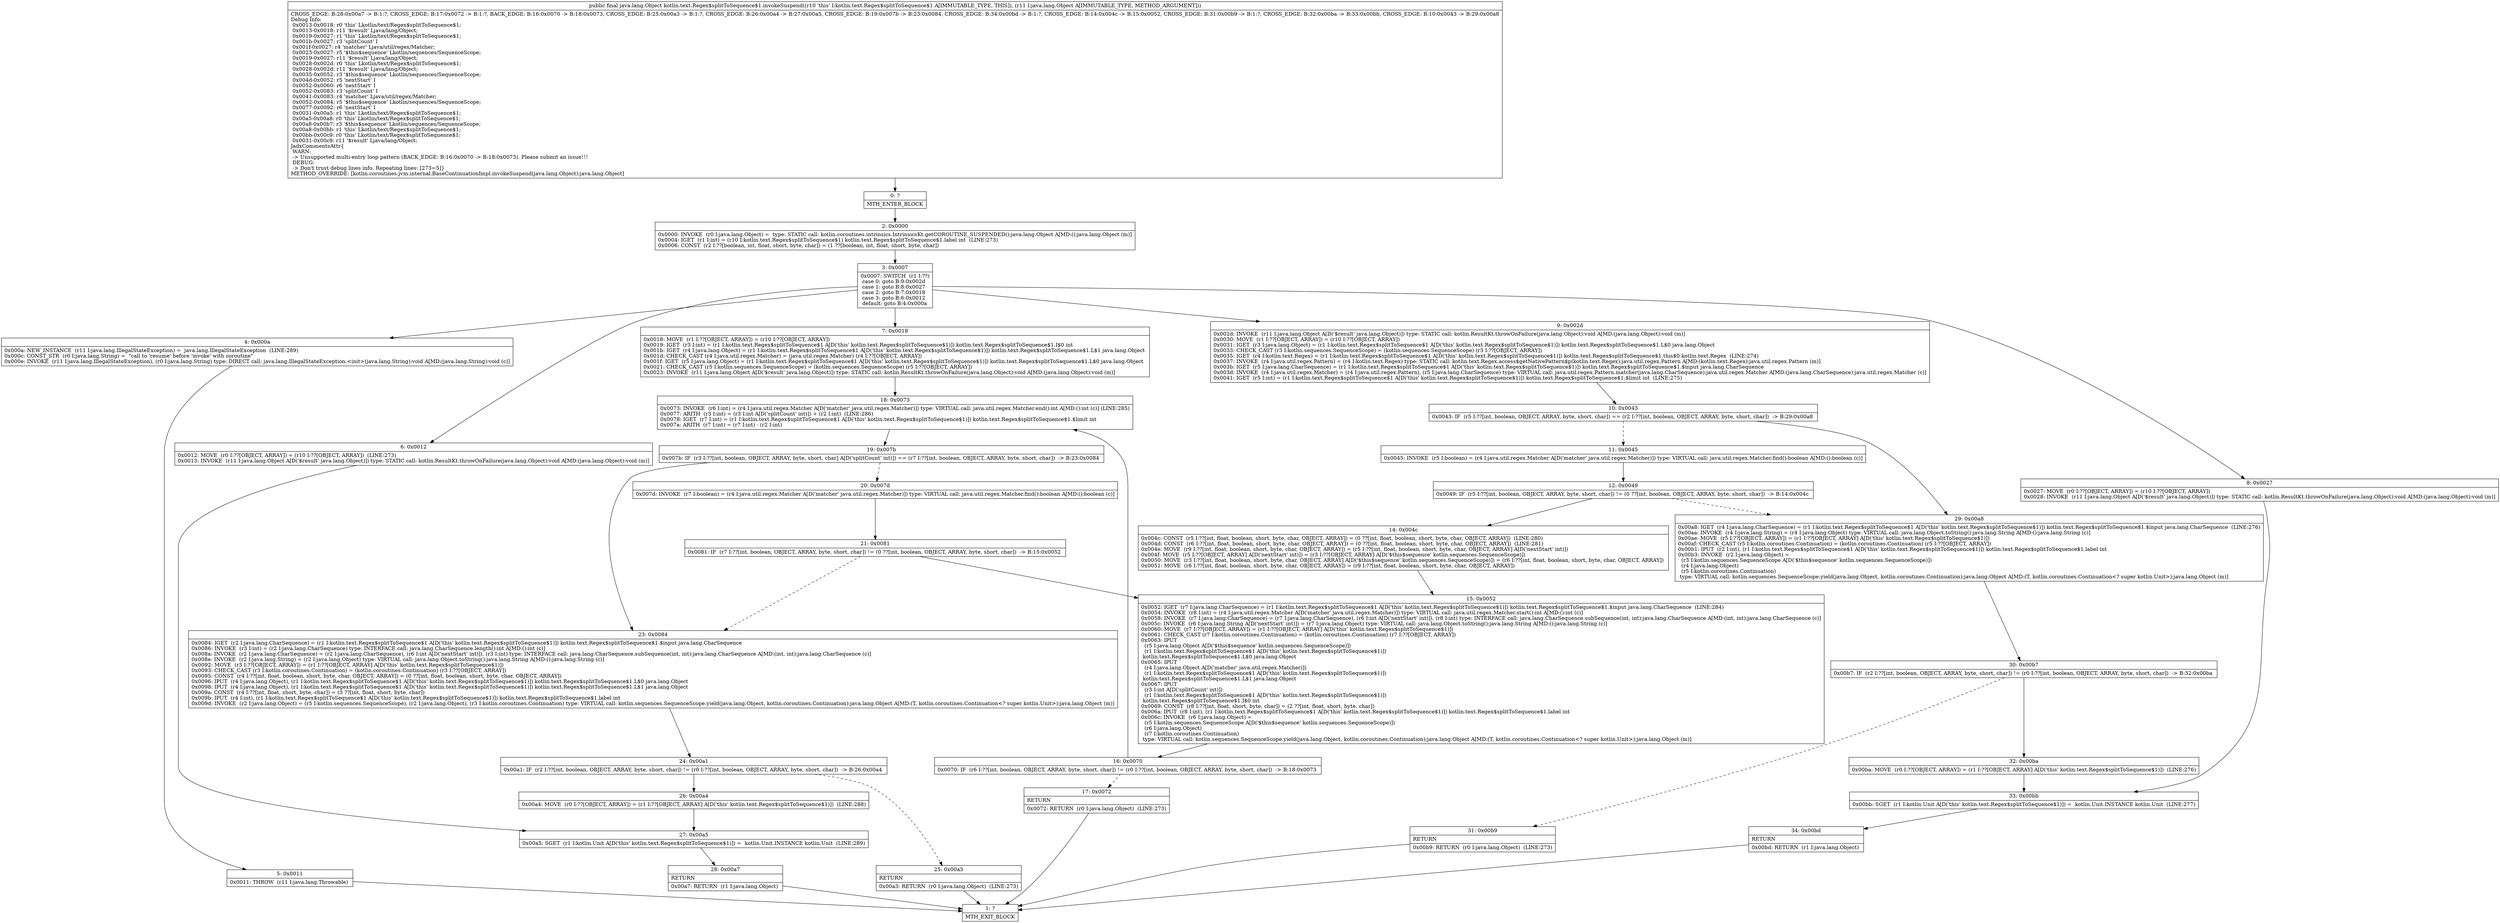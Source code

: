 digraph "CFG forkotlin.text.Regex$splitToSequence$1.invokeSuspend(Ljava\/lang\/Object;)Ljava\/lang\/Object;" {
Node_0 [shape=record,label="{0\:\ ?|MTH_ENTER_BLOCK\l}"];
Node_2 [shape=record,label="{2\:\ 0x0000|0x0000: INVOKE  (r0 I:java.lang.Object) =  type: STATIC call: kotlin.coroutines.intrinsics.IntrinsicsKt.getCOROUTINE_SUSPENDED():java.lang.Object A[MD:():java.lang.Object (m)]\l0x0004: IGET  (r1 I:int) = (r10 I:kotlin.text.Regex$splitToSequence$1) kotlin.text.Regex$splitToSequence$1.label int  (LINE:273)\l0x0006: CONST  (r2 I:??[boolean, int, float, short, byte, char]) = (1 ??[boolean, int, float, short, byte, char]) \l}"];
Node_3 [shape=record,label="{3\:\ 0x0007|0x0007: SWITCH  (r1 I:??)\l case 0: goto B:9:0x002d\l case 1: goto B:8:0x0027\l case 2: goto B:7:0x0018\l case 3: goto B:6:0x0012\l default: goto B:4:0x000a \l}"];
Node_4 [shape=record,label="{4\:\ 0x000a|0x000a: NEW_INSTANCE  (r11 I:java.lang.IllegalStateException) =  java.lang.IllegalStateException  (LINE:289)\l0x000c: CONST_STR  (r0 I:java.lang.String) =  \"call to 'resume' before 'invoke' with coroutine\" \l0x000e: INVOKE  (r11 I:java.lang.IllegalStateException), (r0 I:java.lang.String) type: DIRECT call: java.lang.IllegalStateException.\<init\>(java.lang.String):void A[MD:(java.lang.String):void (c)]\l}"];
Node_5 [shape=record,label="{5\:\ 0x0011|0x0011: THROW  (r11 I:java.lang.Throwable) \l}"];
Node_1 [shape=record,label="{1\:\ ?|MTH_EXIT_BLOCK\l}"];
Node_6 [shape=record,label="{6\:\ 0x0012|0x0012: MOVE  (r0 I:??[OBJECT, ARRAY]) = (r10 I:??[OBJECT, ARRAY])  (LINE:273)\l0x0013: INVOKE  (r11 I:java.lang.Object A[D('$result' java.lang.Object)]) type: STATIC call: kotlin.ResultKt.throwOnFailure(java.lang.Object):void A[MD:(java.lang.Object):void (m)]\l}"];
Node_27 [shape=record,label="{27\:\ 0x00a5|0x00a5: SGET  (r1 I:kotlin.Unit A[D('this' kotlin.text.Regex$splitToSequence$1)]) =  kotlin.Unit.INSTANCE kotlin.Unit  (LINE:289)\l}"];
Node_28 [shape=record,label="{28\:\ 0x00a7|RETURN\l|0x00a7: RETURN  (r1 I:java.lang.Object) \l}"];
Node_7 [shape=record,label="{7\:\ 0x0018|0x0018: MOVE  (r1 I:??[OBJECT, ARRAY]) = (r10 I:??[OBJECT, ARRAY]) \l0x0019: IGET  (r3 I:int) = (r1 I:kotlin.text.Regex$splitToSequence$1 A[D('this' kotlin.text.Regex$splitToSequence$1)]) kotlin.text.Regex$splitToSequence$1.I$0 int \l0x001b: IGET  (r4 I:java.lang.Object) = (r1 I:kotlin.text.Regex$splitToSequence$1 A[D('this' kotlin.text.Regex$splitToSequence$1)]) kotlin.text.Regex$splitToSequence$1.L$1 java.lang.Object \l0x001d: CHECK_CAST (r4 I:java.util.regex.Matcher) = (java.util.regex.Matcher) (r4 I:??[OBJECT, ARRAY]) \l0x001f: IGET  (r5 I:java.lang.Object) = (r1 I:kotlin.text.Regex$splitToSequence$1 A[D('this' kotlin.text.Regex$splitToSequence$1)]) kotlin.text.Regex$splitToSequence$1.L$0 java.lang.Object \l0x0021: CHECK_CAST (r5 I:kotlin.sequences.SequenceScope) = (kotlin.sequences.SequenceScope) (r5 I:??[OBJECT, ARRAY]) \l0x0023: INVOKE  (r11 I:java.lang.Object A[D('$result' java.lang.Object)]) type: STATIC call: kotlin.ResultKt.throwOnFailure(java.lang.Object):void A[MD:(java.lang.Object):void (m)]\l}"];
Node_18 [shape=record,label="{18\:\ 0x0073|0x0073: INVOKE  (r6 I:int) = (r4 I:java.util.regex.Matcher A[D('matcher' java.util.regex.Matcher)]) type: VIRTUAL call: java.util.regex.Matcher.end():int A[MD:():int (c)] (LINE:285)\l0x0077: ARITH  (r3 I:int) = (r3 I:int A[D('splitCount' int)]) + (r2 I:int)  (LINE:286)\l0x0078: IGET  (r7 I:int) = (r1 I:kotlin.text.Regex$splitToSequence$1 A[D('this' kotlin.text.Regex$splitToSequence$1)]) kotlin.text.Regex$splitToSequence$1.$limit int \l0x007a: ARITH  (r7 I:int) = (r7 I:int) \- (r2 I:int) \l}"];
Node_19 [shape=record,label="{19\:\ 0x007b|0x007b: IF  (r3 I:??[int, boolean, OBJECT, ARRAY, byte, short, char] A[D('splitCount' int)]) == (r7 I:??[int, boolean, OBJECT, ARRAY, byte, short, char])  \-\> B:23:0x0084 \l}"];
Node_20 [shape=record,label="{20\:\ 0x007d|0x007d: INVOKE  (r7 I:boolean) = (r4 I:java.util.regex.Matcher A[D('matcher' java.util.regex.Matcher)]) type: VIRTUAL call: java.util.regex.Matcher.find():boolean A[MD:():boolean (c)]\l}"];
Node_21 [shape=record,label="{21\:\ 0x0081|0x0081: IF  (r7 I:??[int, boolean, OBJECT, ARRAY, byte, short, char]) != (0 ??[int, boolean, OBJECT, ARRAY, byte, short, char])  \-\> B:15:0x0052 \l}"];
Node_15 [shape=record,label="{15\:\ 0x0052|0x0052: IGET  (r7 I:java.lang.CharSequence) = (r1 I:kotlin.text.Regex$splitToSequence$1 A[D('this' kotlin.text.Regex$splitToSequence$1)]) kotlin.text.Regex$splitToSequence$1.$input java.lang.CharSequence  (LINE:284)\l0x0054: INVOKE  (r8 I:int) = (r4 I:java.util.regex.Matcher A[D('matcher' java.util.regex.Matcher)]) type: VIRTUAL call: java.util.regex.Matcher.start():int A[MD:():int (c)]\l0x0058: INVOKE  (r7 I:java.lang.CharSequence) = (r7 I:java.lang.CharSequence), (r6 I:int A[D('nextStart' int)]), (r8 I:int) type: INTERFACE call: java.lang.CharSequence.subSequence(int, int):java.lang.CharSequence A[MD:(int, int):java.lang.CharSequence (c)]\l0x005c: INVOKE  (r6 I:java.lang.String A[D('nextStart' int)]) = (r7 I:java.lang.Object) type: VIRTUAL call: java.lang.Object.toString():java.lang.String A[MD:():java.lang.String (c)]\l0x0060: MOVE  (r7 I:??[OBJECT, ARRAY]) = (r1 I:??[OBJECT, ARRAY] A[D('this' kotlin.text.Regex$splitToSequence$1)]) \l0x0061: CHECK_CAST (r7 I:kotlin.coroutines.Continuation) = (kotlin.coroutines.Continuation) (r7 I:??[OBJECT, ARRAY]) \l0x0063: IPUT  \l  (r5 I:java.lang.Object A[D('$this$sequence' kotlin.sequences.SequenceScope)])\l  (r1 I:kotlin.text.Regex$splitToSequence$1 A[D('this' kotlin.text.Regex$splitToSequence$1)])\l kotlin.text.Regex$splitToSequence$1.L$0 java.lang.Object \l0x0065: IPUT  \l  (r4 I:java.lang.Object A[D('matcher' java.util.regex.Matcher)])\l  (r1 I:kotlin.text.Regex$splitToSequence$1 A[D('this' kotlin.text.Regex$splitToSequence$1)])\l kotlin.text.Regex$splitToSequence$1.L$1 java.lang.Object \l0x0067: IPUT  \l  (r3 I:int A[D('splitCount' int)])\l  (r1 I:kotlin.text.Regex$splitToSequence$1 A[D('this' kotlin.text.Regex$splitToSequence$1)])\l kotlin.text.Regex$splitToSequence$1.I$0 int \l0x0069: CONST  (r8 I:??[int, float, short, byte, char]) = (2 ??[int, float, short, byte, char]) \l0x006a: IPUT  (r8 I:int), (r1 I:kotlin.text.Regex$splitToSequence$1 A[D('this' kotlin.text.Regex$splitToSequence$1)]) kotlin.text.Regex$splitToSequence$1.label int \l0x006c: INVOKE  (r6 I:java.lang.Object) = \l  (r5 I:kotlin.sequences.SequenceScope A[D('$this$sequence' kotlin.sequences.SequenceScope)])\l  (r6 I:java.lang.Object)\l  (r7 I:kotlin.coroutines.Continuation)\l type: VIRTUAL call: kotlin.sequences.SequenceScope.yield(java.lang.Object, kotlin.coroutines.Continuation):java.lang.Object A[MD:(T, kotlin.coroutines.Continuation\<? super kotlin.Unit\>):java.lang.Object (m)]\l}"];
Node_16 [shape=record,label="{16\:\ 0x0070|0x0070: IF  (r6 I:??[int, boolean, OBJECT, ARRAY, byte, short, char]) != (r0 I:??[int, boolean, OBJECT, ARRAY, byte, short, char])  \-\> B:18:0x0073 \l}"];
Node_17 [shape=record,label="{17\:\ 0x0072|RETURN\l|0x0072: RETURN  (r0 I:java.lang.Object)  (LINE:273)\l}"];
Node_23 [shape=record,label="{23\:\ 0x0084|0x0084: IGET  (r2 I:java.lang.CharSequence) = (r1 I:kotlin.text.Regex$splitToSequence$1 A[D('this' kotlin.text.Regex$splitToSequence$1)]) kotlin.text.Regex$splitToSequence$1.$input java.lang.CharSequence \l0x0086: INVOKE  (r3 I:int) = (r2 I:java.lang.CharSequence) type: INTERFACE call: java.lang.CharSequence.length():int A[MD:():int (c)]\l0x008a: INVOKE  (r2 I:java.lang.CharSequence) = (r2 I:java.lang.CharSequence), (r6 I:int A[D('nextStart' int)]), (r3 I:int) type: INTERFACE call: java.lang.CharSequence.subSequence(int, int):java.lang.CharSequence A[MD:(int, int):java.lang.CharSequence (c)]\l0x008e: INVOKE  (r2 I:java.lang.String) = (r2 I:java.lang.Object) type: VIRTUAL call: java.lang.Object.toString():java.lang.String A[MD:():java.lang.String (c)]\l0x0092: MOVE  (r3 I:??[OBJECT, ARRAY]) = (r1 I:??[OBJECT, ARRAY] A[D('this' kotlin.text.Regex$splitToSequence$1)]) \l0x0093: CHECK_CAST (r3 I:kotlin.coroutines.Continuation) = (kotlin.coroutines.Continuation) (r3 I:??[OBJECT, ARRAY]) \l0x0095: CONST  (r4 I:??[int, float, boolean, short, byte, char, OBJECT, ARRAY]) = (0 ??[int, float, boolean, short, byte, char, OBJECT, ARRAY]) \l0x0096: IPUT  (r4 I:java.lang.Object), (r1 I:kotlin.text.Regex$splitToSequence$1 A[D('this' kotlin.text.Regex$splitToSequence$1)]) kotlin.text.Regex$splitToSequence$1.L$0 java.lang.Object \l0x0098: IPUT  (r4 I:java.lang.Object), (r1 I:kotlin.text.Regex$splitToSequence$1 A[D('this' kotlin.text.Regex$splitToSequence$1)]) kotlin.text.Regex$splitToSequence$1.L$1 java.lang.Object \l0x009a: CONST  (r4 I:??[int, float, short, byte, char]) = (3 ??[int, float, short, byte, char]) \l0x009b: IPUT  (r4 I:int), (r1 I:kotlin.text.Regex$splitToSequence$1 A[D('this' kotlin.text.Regex$splitToSequence$1)]) kotlin.text.Regex$splitToSequence$1.label int \l0x009d: INVOKE  (r2 I:java.lang.Object) = (r5 I:kotlin.sequences.SequenceScope), (r2 I:java.lang.Object), (r3 I:kotlin.coroutines.Continuation) type: VIRTUAL call: kotlin.sequences.SequenceScope.yield(java.lang.Object, kotlin.coroutines.Continuation):java.lang.Object A[MD:(T, kotlin.coroutines.Continuation\<? super kotlin.Unit\>):java.lang.Object (m)]\l}"];
Node_24 [shape=record,label="{24\:\ 0x00a1|0x00a1: IF  (r2 I:??[int, boolean, OBJECT, ARRAY, byte, short, char]) != (r0 I:??[int, boolean, OBJECT, ARRAY, byte, short, char])  \-\> B:26:0x00a4 \l}"];
Node_25 [shape=record,label="{25\:\ 0x00a3|RETURN\l|0x00a3: RETURN  (r0 I:java.lang.Object)  (LINE:273)\l}"];
Node_26 [shape=record,label="{26\:\ 0x00a4|0x00a4: MOVE  (r0 I:??[OBJECT, ARRAY]) = (r1 I:??[OBJECT, ARRAY] A[D('this' kotlin.text.Regex$splitToSequence$1)])  (LINE:288)\l}"];
Node_8 [shape=record,label="{8\:\ 0x0027|0x0027: MOVE  (r0 I:??[OBJECT, ARRAY]) = (r10 I:??[OBJECT, ARRAY]) \l0x0028: INVOKE  (r11 I:java.lang.Object A[D('$result' java.lang.Object)]) type: STATIC call: kotlin.ResultKt.throwOnFailure(java.lang.Object):void A[MD:(java.lang.Object):void (m)]\l}"];
Node_33 [shape=record,label="{33\:\ 0x00bb|0x00bb: SGET  (r1 I:kotlin.Unit A[D('this' kotlin.text.Regex$splitToSequence$1)]) =  kotlin.Unit.INSTANCE kotlin.Unit  (LINE:277)\l}"];
Node_34 [shape=record,label="{34\:\ 0x00bd|RETURN\l|0x00bd: RETURN  (r1 I:java.lang.Object) \l}"];
Node_9 [shape=record,label="{9\:\ 0x002d|0x002d: INVOKE  (r11 I:java.lang.Object A[D('$result' java.lang.Object)]) type: STATIC call: kotlin.ResultKt.throwOnFailure(java.lang.Object):void A[MD:(java.lang.Object):void (m)]\l0x0030: MOVE  (r1 I:??[OBJECT, ARRAY]) = (r10 I:??[OBJECT, ARRAY]) \l0x0031: IGET  (r3 I:java.lang.Object) = (r1 I:kotlin.text.Regex$splitToSequence$1 A[D('this' kotlin.text.Regex$splitToSequence$1)]) kotlin.text.Regex$splitToSequence$1.L$0 java.lang.Object \l0x0033: CHECK_CAST (r3 I:kotlin.sequences.SequenceScope) = (kotlin.sequences.SequenceScope) (r3 I:??[OBJECT, ARRAY]) \l0x0035: IGET  (r4 I:kotlin.text.Regex) = (r1 I:kotlin.text.Regex$splitToSequence$1 A[D('this' kotlin.text.Regex$splitToSequence$1)]) kotlin.text.Regex$splitToSequence$1.this$0 kotlin.text.Regex  (LINE:274)\l0x0037: INVOKE  (r4 I:java.util.regex.Pattern) = (r4 I:kotlin.text.Regex) type: STATIC call: kotlin.text.Regex.access$getNativePattern$p(kotlin.text.Regex):java.util.regex.Pattern A[MD:(kotlin.text.Regex):java.util.regex.Pattern (m)]\l0x003b: IGET  (r5 I:java.lang.CharSequence) = (r1 I:kotlin.text.Regex$splitToSequence$1 A[D('this' kotlin.text.Regex$splitToSequence$1)]) kotlin.text.Regex$splitToSequence$1.$input java.lang.CharSequence \l0x003d: INVOKE  (r4 I:java.util.regex.Matcher) = (r4 I:java.util.regex.Pattern), (r5 I:java.lang.CharSequence) type: VIRTUAL call: java.util.regex.Pattern.matcher(java.lang.CharSequence):java.util.regex.Matcher A[MD:(java.lang.CharSequence):java.util.regex.Matcher (c)]\l0x0041: IGET  (r5 I:int) = (r1 I:kotlin.text.Regex$splitToSequence$1 A[D('this' kotlin.text.Regex$splitToSequence$1)]) kotlin.text.Regex$splitToSequence$1.$limit int  (LINE:275)\l}"];
Node_10 [shape=record,label="{10\:\ 0x0043|0x0043: IF  (r5 I:??[int, boolean, OBJECT, ARRAY, byte, short, char]) == (r2 I:??[int, boolean, OBJECT, ARRAY, byte, short, char])  \-\> B:29:0x00a8 \l}"];
Node_11 [shape=record,label="{11\:\ 0x0045|0x0045: INVOKE  (r5 I:boolean) = (r4 I:java.util.regex.Matcher A[D('matcher' java.util.regex.Matcher)]) type: VIRTUAL call: java.util.regex.Matcher.find():boolean A[MD:():boolean (c)]\l}"];
Node_12 [shape=record,label="{12\:\ 0x0049|0x0049: IF  (r5 I:??[int, boolean, OBJECT, ARRAY, byte, short, char]) != (0 ??[int, boolean, OBJECT, ARRAY, byte, short, char])  \-\> B:14:0x004c \l}"];
Node_14 [shape=record,label="{14\:\ 0x004c|0x004c: CONST  (r5 I:??[int, float, boolean, short, byte, char, OBJECT, ARRAY]) = (0 ??[int, float, boolean, short, byte, char, OBJECT, ARRAY])  (LINE:280)\l0x004d: CONST  (r6 I:??[int, float, boolean, short, byte, char, OBJECT, ARRAY]) = (0 ??[int, float, boolean, short, byte, char, OBJECT, ARRAY])  (LINE:281)\l0x004e: MOVE  (r9 I:??[int, float, boolean, short, byte, char, OBJECT, ARRAY]) = (r5 I:??[int, float, boolean, short, byte, char, OBJECT, ARRAY] A[D('nextStart' int)]) \l0x004f: MOVE  (r5 I:??[OBJECT, ARRAY] A[D('nextStart' int)]) = (r3 I:??[OBJECT, ARRAY] A[D('$this$sequence' kotlin.sequences.SequenceScope)]) \l0x0050: MOVE  (r3 I:??[int, float, boolean, short, byte, char, OBJECT, ARRAY] A[D('$this$sequence' kotlin.sequences.SequenceScope)]) = (r6 I:??[int, float, boolean, short, byte, char, OBJECT, ARRAY]) \l0x0051: MOVE  (r6 I:??[int, float, boolean, short, byte, char, OBJECT, ARRAY]) = (r9 I:??[int, float, boolean, short, byte, char, OBJECT, ARRAY]) \l}"];
Node_29 [shape=record,label="{29\:\ 0x00a8|0x00a8: IGET  (r4 I:java.lang.CharSequence) = (r1 I:kotlin.text.Regex$splitToSequence$1 A[D('this' kotlin.text.Regex$splitToSequence$1)]) kotlin.text.Regex$splitToSequence$1.$input java.lang.CharSequence  (LINE:276)\l0x00aa: INVOKE  (r4 I:java.lang.String) = (r4 I:java.lang.Object) type: VIRTUAL call: java.lang.Object.toString():java.lang.String A[MD:():java.lang.String (c)]\l0x00ae: MOVE  (r5 I:??[OBJECT, ARRAY]) = (r1 I:??[OBJECT, ARRAY] A[D('this' kotlin.text.Regex$splitToSequence$1)]) \l0x00af: CHECK_CAST (r5 I:kotlin.coroutines.Continuation) = (kotlin.coroutines.Continuation) (r5 I:??[OBJECT, ARRAY]) \l0x00b1: IPUT  (r2 I:int), (r1 I:kotlin.text.Regex$splitToSequence$1 A[D('this' kotlin.text.Regex$splitToSequence$1)]) kotlin.text.Regex$splitToSequence$1.label int \l0x00b3: INVOKE  (r2 I:java.lang.Object) = \l  (r3 I:kotlin.sequences.SequenceScope A[D('$this$sequence' kotlin.sequences.SequenceScope)])\l  (r4 I:java.lang.Object)\l  (r5 I:kotlin.coroutines.Continuation)\l type: VIRTUAL call: kotlin.sequences.SequenceScope.yield(java.lang.Object, kotlin.coroutines.Continuation):java.lang.Object A[MD:(T, kotlin.coroutines.Continuation\<? super kotlin.Unit\>):java.lang.Object (m)]\l}"];
Node_30 [shape=record,label="{30\:\ 0x00b7|0x00b7: IF  (r2 I:??[int, boolean, OBJECT, ARRAY, byte, short, char]) != (r0 I:??[int, boolean, OBJECT, ARRAY, byte, short, char])  \-\> B:32:0x00ba \l}"];
Node_31 [shape=record,label="{31\:\ 0x00b9|RETURN\l|0x00b9: RETURN  (r0 I:java.lang.Object)  (LINE:273)\l}"];
Node_32 [shape=record,label="{32\:\ 0x00ba|0x00ba: MOVE  (r0 I:??[OBJECT, ARRAY]) = (r1 I:??[OBJECT, ARRAY] A[D('this' kotlin.text.Regex$splitToSequence$1)])  (LINE:276)\l}"];
MethodNode[shape=record,label="{public final java.lang.Object kotlin.text.Regex$splitToSequence$1.invokeSuspend((r10 'this' I:kotlin.text.Regex$splitToSequence$1 A[IMMUTABLE_TYPE, THIS]), (r11 I:java.lang.Object A[IMMUTABLE_TYPE, METHOD_ARGUMENT]))  | CROSS_EDGE: B:28:0x00a7 \-\> B:1:?, CROSS_EDGE: B:17:0x0072 \-\> B:1:?, BACK_EDGE: B:16:0x0070 \-\> B:18:0x0073, CROSS_EDGE: B:25:0x00a3 \-\> B:1:?, CROSS_EDGE: B:26:0x00a4 \-\> B:27:0x00a5, CROSS_EDGE: B:19:0x007b \-\> B:23:0x0084, CROSS_EDGE: B:34:0x00bd \-\> B:1:?, CROSS_EDGE: B:14:0x004c \-\> B:15:0x0052, CROSS_EDGE: B:31:0x00b9 \-\> B:1:?, CROSS_EDGE: B:32:0x00ba \-\> B:33:0x00bb, CROSS_EDGE: B:10:0x0043 \-\> B:29:0x00a8\lDebug Info:\l  0x0013\-0x0018: r0 'this' Lkotlin\/text\/Regex$splitToSequence$1;\l  0x0013\-0x0018: r11 '$result' Ljava\/lang\/Object;\l  0x0019\-0x0027: r1 'this' Lkotlin\/text\/Regex$splitToSequence$1;\l  0x001b\-0x0027: r3 'splitCount' I\l  0x001f\-0x0027: r4 'matcher' Ljava\/util\/regex\/Matcher;\l  0x0023\-0x0027: r5 '$this$sequence' Lkotlin\/sequences\/SequenceScope;\l  0x0019\-0x0027: r11 '$result' Ljava\/lang\/Object;\l  0x0028\-0x002d: r0 'this' Lkotlin\/text\/Regex$splitToSequence$1;\l  0x0028\-0x002d: r11 '$result' Ljava\/lang\/Object;\l  0x0035\-0x0052: r3 '$this$sequence' Lkotlin\/sequences\/SequenceScope;\l  0x004d\-0x0052: r5 'nextStart' I\l  0x0052\-0x0060: r6 'nextStart' I\l  0x0052\-0x0083: r3 'splitCount' I\l  0x0041\-0x0083: r4 'matcher' Ljava\/util\/regex\/Matcher;\l  0x0052\-0x0084: r5 '$this$sequence' Lkotlin\/sequences\/SequenceScope;\l  0x0077\-0x0092: r6 'nextStart' I\l  0x0031\-0x00a5: r1 'this' Lkotlin\/text\/Regex$splitToSequence$1;\l  0x00a5\-0x00a8: r0 'this' Lkotlin\/text\/Regex$splitToSequence$1;\l  0x00a8\-0x00b7: r3 '$this$sequence' Lkotlin\/sequences\/SequenceScope;\l  0x00a8\-0x00bb: r1 'this' Lkotlin\/text\/Regex$splitToSequence$1;\l  0x00bb\-0x00c9: r0 'this' Lkotlin\/text\/Regex$splitToSequence$1;\l  0x0031\-0x00c9: r11 '$result' Ljava\/lang\/Object;\lJadxCommentsAttr\{\l WARN: \l \-\> Unsupported multi\-entry loop pattern (BACK_EDGE: B:16:0x0070 \-\> B:18:0x0073). Please submit an issue!!!\l DEBUG: \l \-\> Don't trust debug lines info. Repeating lines: [273=5]\}\lMETHOD_OVERRIDE: [kotlin.coroutines.jvm.internal.BaseContinuationImpl.invokeSuspend(java.lang.Object):java.lang.Object]\l}"];
MethodNode -> Node_0;Node_0 -> Node_2;
Node_2 -> Node_3;
Node_3 -> Node_4;
Node_3 -> Node_6;
Node_3 -> Node_7;
Node_3 -> Node_8;
Node_3 -> Node_9;
Node_4 -> Node_5;
Node_5 -> Node_1;
Node_6 -> Node_27;
Node_27 -> Node_28;
Node_28 -> Node_1;
Node_7 -> Node_18;
Node_18 -> Node_19;
Node_19 -> Node_20[style=dashed];
Node_19 -> Node_23;
Node_20 -> Node_21;
Node_21 -> Node_15;
Node_21 -> Node_23[style=dashed];
Node_15 -> Node_16;
Node_16 -> Node_17[style=dashed];
Node_16 -> Node_18;
Node_17 -> Node_1;
Node_23 -> Node_24;
Node_24 -> Node_25[style=dashed];
Node_24 -> Node_26;
Node_25 -> Node_1;
Node_26 -> Node_27;
Node_8 -> Node_33;
Node_33 -> Node_34;
Node_34 -> Node_1;
Node_9 -> Node_10;
Node_10 -> Node_11[style=dashed];
Node_10 -> Node_29;
Node_11 -> Node_12;
Node_12 -> Node_14;
Node_12 -> Node_29[style=dashed];
Node_14 -> Node_15;
Node_29 -> Node_30;
Node_30 -> Node_31[style=dashed];
Node_30 -> Node_32;
Node_31 -> Node_1;
Node_32 -> Node_33;
}

